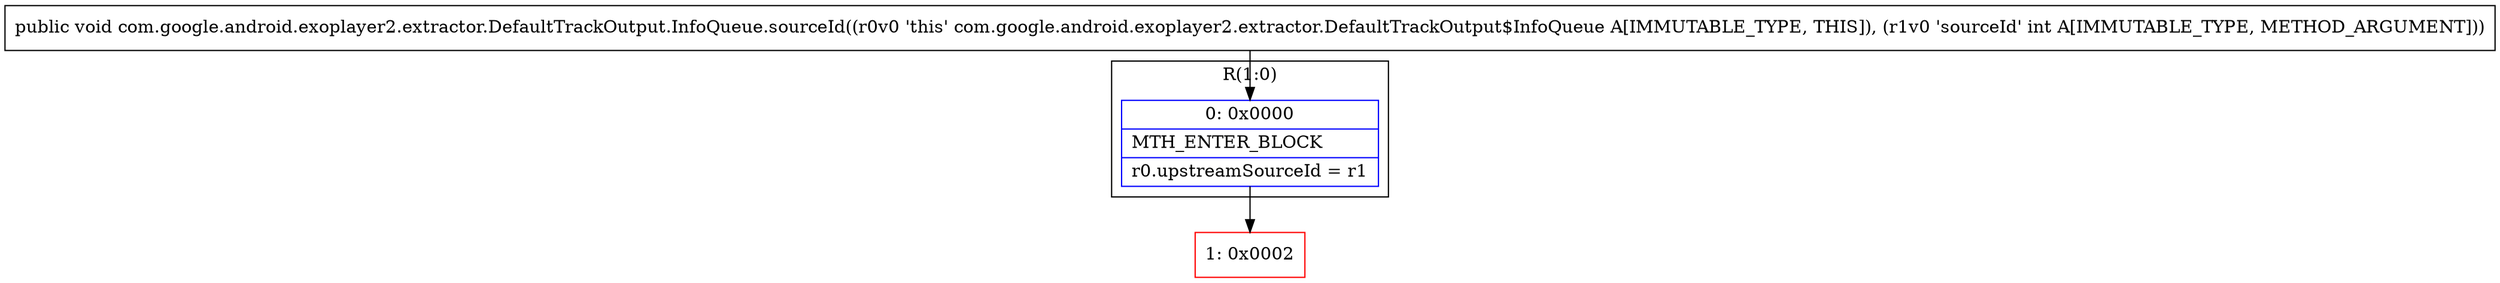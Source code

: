digraph "CFG forcom.google.android.exoplayer2.extractor.DefaultTrackOutput.InfoQueue.sourceId(I)V" {
subgraph cluster_Region_681986205 {
label = "R(1:0)";
node [shape=record,color=blue];
Node_0 [shape=record,label="{0\:\ 0x0000|MTH_ENTER_BLOCK\l|r0.upstreamSourceId = r1\l}"];
}
Node_1 [shape=record,color=red,label="{1\:\ 0x0002}"];
MethodNode[shape=record,label="{public void com.google.android.exoplayer2.extractor.DefaultTrackOutput.InfoQueue.sourceId((r0v0 'this' com.google.android.exoplayer2.extractor.DefaultTrackOutput$InfoQueue A[IMMUTABLE_TYPE, THIS]), (r1v0 'sourceId' int A[IMMUTABLE_TYPE, METHOD_ARGUMENT])) }"];
MethodNode -> Node_0;
Node_0 -> Node_1;
}

